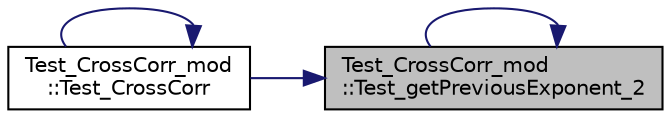 digraph "Test_CrossCorr_mod::Test_getPreviousExponent_2"
{
 // LATEX_PDF_SIZE
  edge [fontname="Helvetica",fontsize="10",labelfontname="Helvetica",labelfontsize="10"];
  node [fontname="Helvetica",fontsize="10",shape=record];
  rankdir="RL";
  Node1 [label="Test_CrossCorr_mod\l::Test_getPreviousExponent_2",height=0.2,width=0.4,color="black", fillcolor="grey75", style="filled", fontcolor="black",tooltip=" "];
  Node1 -> Node2 [dir="back",color="midnightblue",fontsize="10",style="solid"];
  Node2 [label="Test_CrossCorr_mod\l::Test_CrossCorr",height=0.2,width=0.4,color="black", fillcolor="white", style="filled",URL="$namespaceTest__CrossCorr__mod.html#a88d129ffd4eb2259f1ab38b5429e0b59",tooltip=" "];
  Node2 -> Node2 [dir="back",color="midnightblue",fontsize="10",style="solid"];
  Node1 -> Node1 [dir="back",color="midnightblue",fontsize="10",style="solid"];
}
